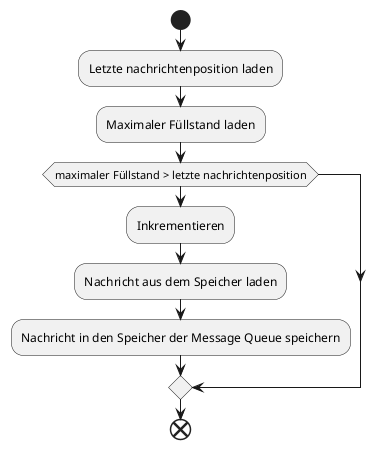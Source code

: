 @startuml
start
:Letzte nachrichtenposition laden;
:Maximaler Füllstand laden;
if(maximaler Füllstand > letzte nachrichtenposition)
  :Inkrementieren;
  :Nachricht aus dem Speicher laden;
  :Nachricht in den Speicher der Message Queue speichern;
endif
end
@enduml
